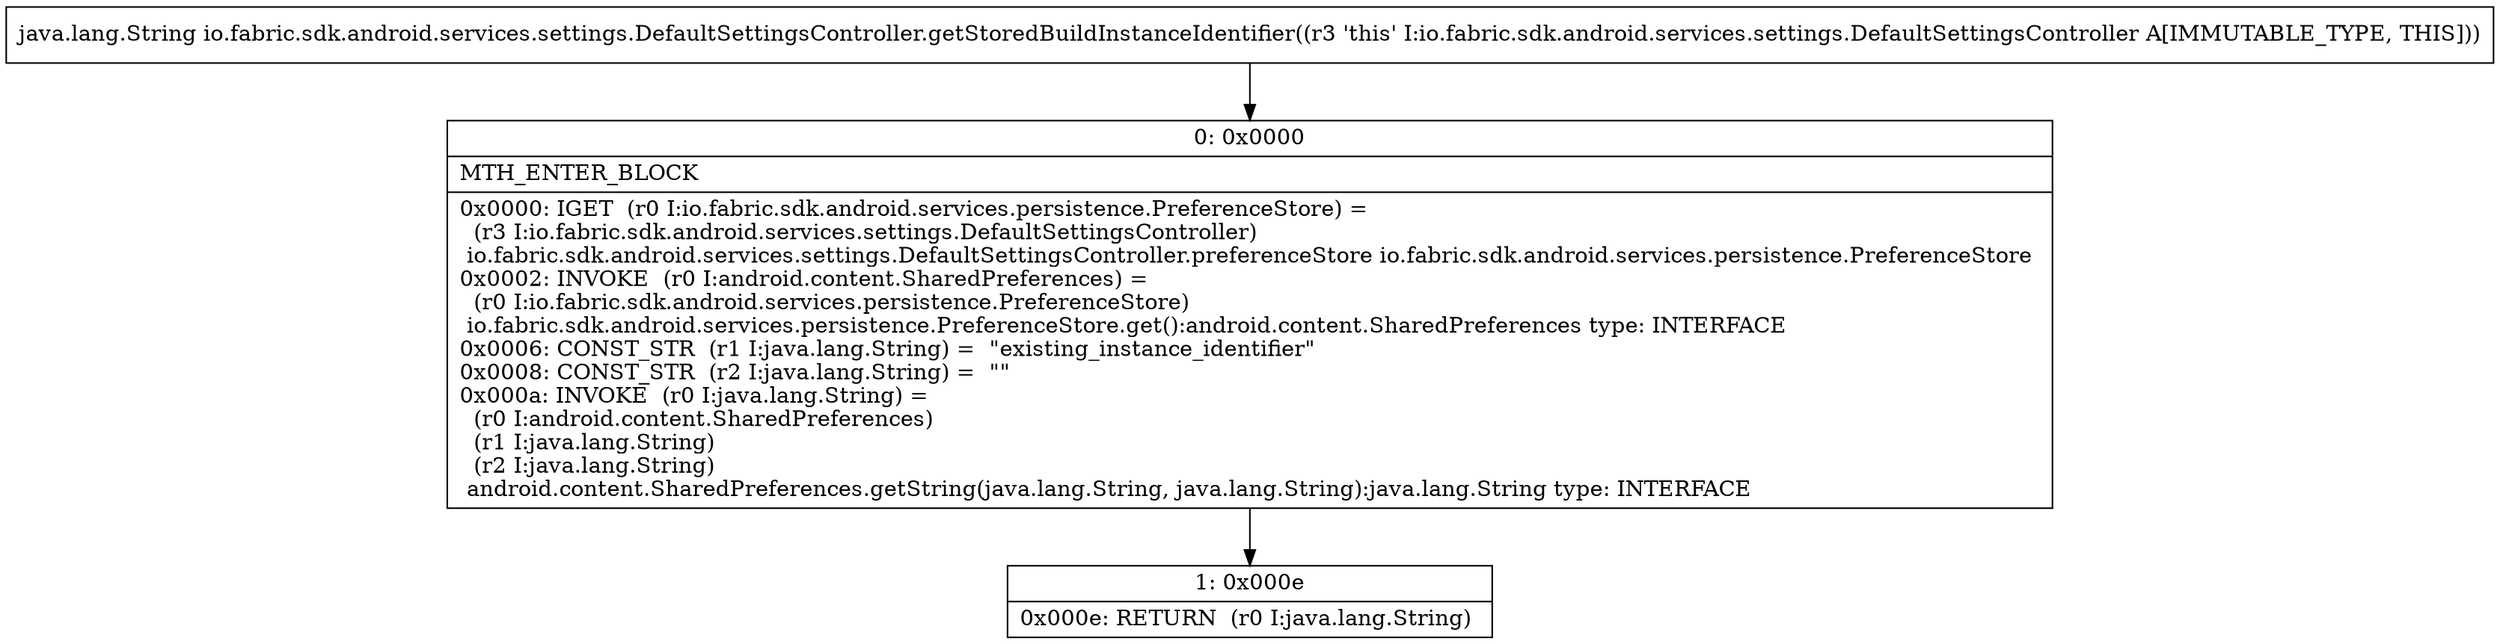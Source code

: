 digraph "CFG forio.fabric.sdk.android.services.settings.DefaultSettingsController.getStoredBuildInstanceIdentifier()Ljava\/lang\/String;" {
Node_0 [shape=record,label="{0\:\ 0x0000|MTH_ENTER_BLOCK\l|0x0000: IGET  (r0 I:io.fabric.sdk.android.services.persistence.PreferenceStore) = \l  (r3 I:io.fabric.sdk.android.services.settings.DefaultSettingsController)\l io.fabric.sdk.android.services.settings.DefaultSettingsController.preferenceStore io.fabric.sdk.android.services.persistence.PreferenceStore \l0x0002: INVOKE  (r0 I:android.content.SharedPreferences) = \l  (r0 I:io.fabric.sdk.android.services.persistence.PreferenceStore)\l io.fabric.sdk.android.services.persistence.PreferenceStore.get():android.content.SharedPreferences type: INTERFACE \l0x0006: CONST_STR  (r1 I:java.lang.String) =  \"existing_instance_identifier\" \l0x0008: CONST_STR  (r2 I:java.lang.String) =  \"\" \l0x000a: INVOKE  (r0 I:java.lang.String) = \l  (r0 I:android.content.SharedPreferences)\l  (r1 I:java.lang.String)\l  (r2 I:java.lang.String)\l android.content.SharedPreferences.getString(java.lang.String, java.lang.String):java.lang.String type: INTERFACE \l}"];
Node_1 [shape=record,label="{1\:\ 0x000e|0x000e: RETURN  (r0 I:java.lang.String) \l}"];
MethodNode[shape=record,label="{java.lang.String io.fabric.sdk.android.services.settings.DefaultSettingsController.getStoredBuildInstanceIdentifier((r3 'this' I:io.fabric.sdk.android.services.settings.DefaultSettingsController A[IMMUTABLE_TYPE, THIS])) }"];
MethodNode -> Node_0;
Node_0 -> Node_1;
}

